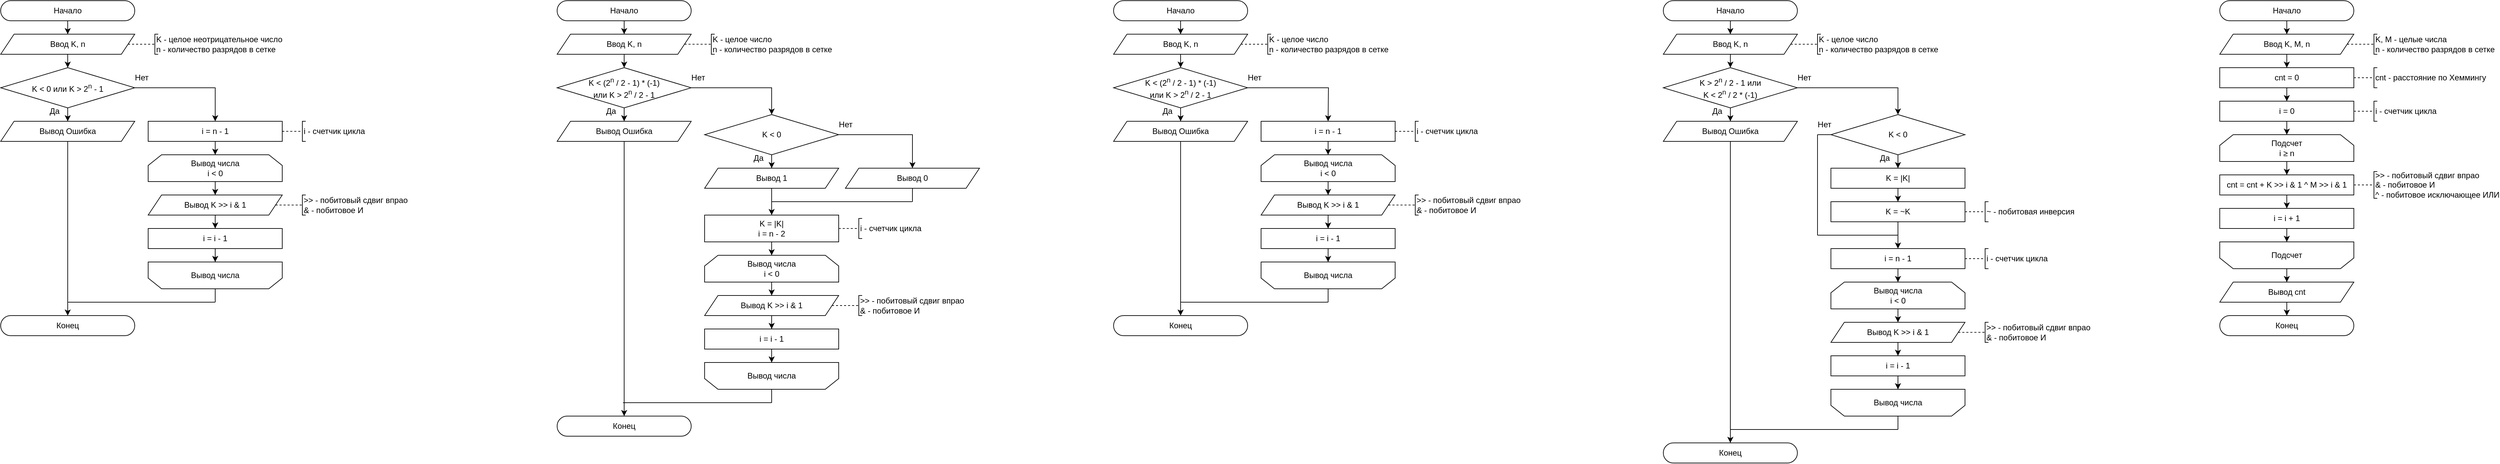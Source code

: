<mxfile version="24.7.17">
  <diagram name="Страница — 1" id="TeFSuYQb5iQYpSTH99KI">
    <mxGraphModel dx="989" dy="610" grid="1" gridSize="10" guides="1" tooltips="1" connect="1" arrows="1" fold="1" page="1" pageScale="1" pageWidth="827" pageHeight="1169" math="0" shadow="0">
      <root>
        <mxCell id="0" />
        <mxCell id="1" parent="0" />
        <mxCell id="N5lUJ23Q9woXGS2FYpmw-3" style="edgeStyle=orthogonalEdgeStyle;rounded=0;orthogonalLoop=1;jettySize=auto;html=1;" parent="1" source="N5lUJ23Q9woXGS2FYpmw-1" target="N5lUJ23Q9woXGS2FYpmw-2" edge="1">
          <mxGeometry relative="1" as="geometry" />
        </mxCell>
        <mxCell id="N5lUJ23Q9woXGS2FYpmw-1" value="Начало" style="rounded=1;whiteSpace=wrap;html=1;arcSize=50;" parent="1" vertex="1">
          <mxGeometry x="10" y="10" width="200" height="30" as="geometry" />
        </mxCell>
        <mxCell id="N5lUJ23Q9woXGS2FYpmw-5" style="edgeStyle=orthogonalEdgeStyle;rounded=0;orthogonalLoop=1;jettySize=auto;html=1;" parent="1" source="N5lUJ23Q9woXGS2FYpmw-2" target="N5lUJ23Q9woXGS2FYpmw-4" edge="1">
          <mxGeometry relative="1" as="geometry" />
        </mxCell>
        <mxCell id="N5lUJ23Q9woXGS2FYpmw-2" value="Ввод K, n" style="shape=parallelogram;perimeter=parallelogramPerimeter;whiteSpace=wrap;html=1;fixedSize=1;" parent="1" vertex="1">
          <mxGeometry x="10" y="60" width="200" height="30" as="geometry" />
        </mxCell>
        <mxCell id="N5lUJ23Q9woXGS2FYpmw-9" style="edgeStyle=orthogonalEdgeStyle;rounded=0;orthogonalLoop=1;jettySize=auto;html=1;" parent="1" source="N5lUJ23Q9woXGS2FYpmw-4" target="N5lUJ23Q9woXGS2FYpmw-8" edge="1">
          <mxGeometry relative="1" as="geometry" />
        </mxCell>
        <mxCell id="N5lUJ23Q9woXGS2FYpmw-13" style="edgeStyle=orthogonalEdgeStyle;rounded=0;orthogonalLoop=1;jettySize=auto;html=1;" parent="1" source="N5lUJ23Q9woXGS2FYpmw-4" target="N5lUJ23Q9woXGS2FYpmw-12" edge="1">
          <mxGeometry relative="1" as="geometry" />
        </mxCell>
        <mxCell id="N5lUJ23Q9woXGS2FYpmw-4" value="K &amp;lt; 0 или K &amp;gt; 2&lt;sup&gt;n&lt;/sup&gt;&amp;nbsp;- 1" style="rhombus;whiteSpace=wrap;html=1;" parent="1" vertex="1">
          <mxGeometry x="10" y="110" width="200" height="60" as="geometry" />
        </mxCell>
        <mxCell id="N5lUJ23Q9woXGS2FYpmw-6" value="K - целое неотрицательное число&lt;div&gt;n - количество разрядов в сетке&lt;/div&gt;" style="strokeWidth=1;html=1;shape=mxgraph.flowchart.annotation_1;align=left;pointerEvents=1;" parent="1" vertex="1">
          <mxGeometry x="240" y="60" width="5" height="30" as="geometry" />
        </mxCell>
        <mxCell id="N5lUJ23Q9woXGS2FYpmw-7" value="" style="endArrow=none;html=1;rounded=0;entryX=0;entryY=0.5;entryDx=0;entryDy=0;entryPerimeter=0;exitX=1;exitY=0.5;exitDx=0;exitDy=0;dashed=1;" parent="1" source="N5lUJ23Q9woXGS2FYpmw-2" target="N5lUJ23Q9woXGS2FYpmw-6" edge="1">
          <mxGeometry width="50" height="50" relative="1" as="geometry">
            <mxPoint x="210" y="75" as="sourcePoint" />
            <mxPoint x="290" y="65" as="targetPoint" />
          </mxGeometry>
        </mxCell>
        <mxCell id="N5lUJ23Q9woXGS2FYpmw-28" style="edgeStyle=orthogonalEdgeStyle;rounded=0;orthogonalLoop=1;jettySize=auto;html=1;" parent="1" source="N5lUJ23Q9woXGS2FYpmw-8" target="N5lUJ23Q9woXGS2FYpmw-27" edge="1">
          <mxGeometry relative="1" as="geometry" />
        </mxCell>
        <mxCell id="N5lUJ23Q9woXGS2FYpmw-8" value="Вывод Ошибка" style="shape=parallelogram;perimeter=parallelogramPerimeter;whiteSpace=wrap;html=1;fixedSize=1;" parent="1" vertex="1">
          <mxGeometry x="10" y="190" width="200" height="30" as="geometry" />
        </mxCell>
        <mxCell id="N5lUJ23Q9woXGS2FYpmw-10" value="Да" style="text;html=1;align=center;verticalAlign=middle;resizable=0;points=[];autosize=1;strokeColor=none;fillColor=none;" parent="1" vertex="1">
          <mxGeometry x="70" y="160" width="40" height="30" as="geometry" />
        </mxCell>
        <mxCell id="N5lUJ23Q9woXGS2FYpmw-15" style="edgeStyle=orthogonalEdgeStyle;rounded=0;orthogonalLoop=1;jettySize=auto;html=1;" parent="1" source="N5lUJ23Q9woXGS2FYpmw-12" target="N5lUJ23Q9woXGS2FYpmw-14" edge="1">
          <mxGeometry relative="1" as="geometry" />
        </mxCell>
        <mxCell id="N5lUJ23Q9woXGS2FYpmw-12" value="i = n - 1" style="rounded=0;whiteSpace=wrap;html=1;" parent="1" vertex="1">
          <mxGeometry x="230" y="190" width="200" height="30" as="geometry" />
        </mxCell>
        <mxCell id="N5lUJ23Q9woXGS2FYpmw-17" style="edgeStyle=orthogonalEdgeStyle;rounded=0;orthogonalLoop=1;jettySize=auto;html=1;" parent="1" source="N5lUJ23Q9woXGS2FYpmw-14" target="N5lUJ23Q9woXGS2FYpmw-16" edge="1">
          <mxGeometry relative="1" as="geometry" />
        </mxCell>
        <mxCell id="N5lUJ23Q9woXGS2FYpmw-14" value="Вывод числа&lt;div&gt;i &amp;lt; 0&lt;/div&gt;" style="shape=loopLimit;whiteSpace=wrap;html=1;" parent="1" vertex="1">
          <mxGeometry x="230" y="240" width="200" height="40" as="geometry" />
        </mxCell>
        <mxCell id="N5lUJ23Q9woXGS2FYpmw-19" style="edgeStyle=orthogonalEdgeStyle;rounded=0;orthogonalLoop=1;jettySize=auto;html=1;" parent="1" source="N5lUJ23Q9woXGS2FYpmw-16" target="N5lUJ23Q9woXGS2FYpmw-18" edge="1">
          <mxGeometry relative="1" as="geometry" />
        </mxCell>
        <mxCell id="N5lUJ23Q9woXGS2FYpmw-16" value="Вывод K &amp;gt;&amp;gt; i &amp;amp; 1" style="shape=parallelogram;perimeter=parallelogramPerimeter;whiteSpace=wrap;html=1;fixedSize=1;" parent="1" vertex="1">
          <mxGeometry x="230" y="300" width="200" height="30" as="geometry" />
        </mxCell>
        <mxCell id="N5lUJ23Q9woXGS2FYpmw-21" style="edgeStyle=orthogonalEdgeStyle;rounded=0;orthogonalLoop=1;jettySize=auto;html=1;" parent="1" source="N5lUJ23Q9woXGS2FYpmw-18" target="N5lUJ23Q9woXGS2FYpmw-20" edge="1">
          <mxGeometry relative="1" as="geometry" />
        </mxCell>
        <mxCell id="N5lUJ23Q9woXGS2FYpmw-18" value="i = i - 1" style="rounded=0;whiteSpace=wrap;html=1;" parent="1" vertex="1">
          <mxGeometry x="230" y="350" width="200" height="30" as="geometry" />
        </mxCell>
        <mxCell id="N5lUJ23Q9woXGS2FYpmw-20" value="Вывод числа" style="shape=loopLimit;whiteSpace=wrap;html=1;direction=west;" parent="1" vertex="1">
          <mxGeometry x="230" y="400" width="200" height="40" as="geometry" />
        </mxCell>
        <mxCell id="N5lUJ23Q9woXGS2FYpmw-22" value="Нет" style="text;html=1;align=center;verticalAlign=middle;resizable=0;points=[];autosize=1;strokeColor=none;fillColor=none;" parent="1" vertex="1">
          <mxGeometry x="200" y="110" width="40" height="30" as="geometry" />
        </mxCell>
        <mxCell id="N5lUJ23Q9woXGS2FYpmw-23" value="&amp;gt;&amp;gt; - побитовый сдвиг впрао&lt;div&gt;&amp;amp; - побитовое И&lt;/div&gt;" style="strokeWidth=1;html=1;shape=mxgraph.flowchart.annotation_1;align=left;pointerEvents=1;" parent="1" vertex="1">
          <mxGeometry x="460" y="300" width="5" height="30" as="geometry" />
        </mxCell>
        <mxCell id="N5lUJ23Q9woXGS2FYpmw-24" value="" style="endArrow=none;html=1;rounded=0;entryX=0;entryY=0.5;entryDx=0;entryDy=0;entryPerimeter=0;exitX=1;exitY=0.5;exitDx=0;exitDy=0;dashed=1;" parent="1" source="N5lUJ23Q9woXGS2FYpmw-16" target="N5lUJ23Q9woXGS2FYpmw-23" edge="1">
          <mxGeometry width="50" height="50" relative="1" as="geometry">
            <mxPoint x="430" y="315" as="sourcePoint" />
            <mxPoint x="510" y="305" as="targetPoint" />
          </mxGeometry>
        </mxCell>
        <mxCell id="N5lUJ23Q9woXGS2FYpmw-25" value="i - счетчик цикла" style="strokeWidth=1;html=1;shape=mxgraph.flowchart.annotation_1;align=left;pointerEvents=1;" parent="1" vertex="1">
          <mxGeometry x="460" y="190" width="5" height="30" as="geometry" />
        </mxCell>
        <mxCell id="N5lUJ23Q9woXGS2FYpmw-26" value="" style="endArrow=none;html=1;rounded=0;entryX=0;entryY=0.5;entryDx=0;entryDy=0;entryPerimeter=0;exitX=1;exitY=0.5;exitDx=0;exitDy=0;dashed=1;" parent="1" target="N5lUJ23Q9woXGS2FYpmw-25" edge="1">
          <mxGeometry width="50" height="50" relative="1" as="geometry">
            <mxPoint x="430" y="205" as="sourcePoint" />
            <mxPoint x="510" y="195" as="targetPoint" />
          </mxGeometry>
        </mxCell>
        <mxCell id="N5lUJ23Q9woXGS2FYpmw-27" value="Конец" style="rounded=1;whiteSpace=wrap;html=1;arcSize=50;" parent="1" vertex="1">
          <mxGeometry x="10" y="480" width="200" height="30" as="geometry" />
        </mxCell>
        <mxCell id="N5lUJ23Q9woXGS2FYpmw-29" value="" style="endArrow=none;html=1;rounded=0;entryX=0.5;entryY=0;entryDx=0;entryDy=0;" parent="1" target="N5lUJ23Q9woXGS2FYpmw-20" edge="1">
          <mxGeometry width="50" height="50" relative="1" as="geometry">
            <mxPoint x="330" y="460" as="sourcePoint" />
            <mxPoint x="250" y="450" as="targetPoint" />
          </mxGeometry>
        </mxCell>
        <mxCell id="N5lUJ23Q9woXGS2FYpmw-30" value="" style="endArrow=none;html=1;rounded=0;" parent="1" edge="1">
          <mxGeometry width="50" height="50" relative="1" as="geometry">
            <mxPoint x="110" y="460" as="sourcePoint" />
            <mxPoint x="330" y="460" as="targetPoint" />
          </mxGeometry>
        </mxCell>
        <mxCell id="N5lUJ23Q9woXGS2FYpmw-34" style="edgeStyle=orthogonalEdgeStyle;rounded=0;orthogonalLoop=1;jettySize=auto;html=1;" parent="1" source="N5lUJ23Q9woXGS2FYpmw-32" target="N5lUJ23Q9woXGS2FYpmw-33" edge="1">
          <mxGeometry relative="1" as="geometry" />
        </mxCell>
        <mxCell id="N5lUJ23Q9woXGS2FYpmw-32" value="Начало" style="rounded=1;whiteSpace=wrap;html=1;arcSize=50;" parent="1" vertex="1">
          <mxGeometry x="840" y="10" width="200" height="30" as="geometry" />
        </mxCell>
        <mxCell id="N5lUJ23Q9woXGS2FYpmw-38" style="edgeStyle=orthogonalEdgeStyle;rounded=0;orthogonalLoop=1;jettySize=auto;html=1;" parent="1" source="N5lUJ23Q9woXGS2FYpmw-33" target="N5lUJ23Q9woXGS2FYpmw-37" edge="1">
          <mxGeometry relative="1" as="geometry" />
        </mxCell>
        <mxCell id="N5lUJ23Q9woXGS2FYpmw-33" value="Ввод K, n" style="shape=parallelogram;perimeter=parallelogramPerimeter;whiteSpace=wrap;html=1;fixedSize=1;" parent="1" vertex="1">
          <mxGeometry x="840" y="60" width="200" height="30" as="geometry" />
        </mxCell>
        <mxCell id="N5lUJ23Q9woXGS2FYpmw-35" value="K - целое число&lt;div&gt;n - количество разрядов в сетке&lt;br&gt;&lt;/div&gt;" style="strokeWidth=1;html=1;shape=mxgraph.flowchart.annotation_1;align=left;pointerEvents=1;" parent="1" vertex="1">
          <mxGeometry x="1070" y="60" width="5" height="30" as="geometry" />
        </mxCell>
        <mxCell id="N5lUJ23Q9woXGS2FYpmw-36" value="" style="endArrow=none;html=1;rounded=0;entryX=0;entryY=0.5;entryDx=0;entryDy=0;entryPerimeter=0;dashed=1;" parent="1" source="N5lUJ23Q9woXGS2FYpmw-33" target="N5lUJ23Q9woXGS2FYpmw-35" edge="1">
          <mxGeometry width="50" height="50" relative="1" as="geometry">
            <mxPoint x="1040" y="75" as="sourcePoint" />
            <mxPoint x="1120" y="65" as="targetPoint" />
          </mxGeometry>
        </mxCell>
        <mxCell id="N5lUJ23Q9woXGS2FYpmw-40" style="edgeStyle=orthogonalEdgeStyle;rounded=0;orthogonalLoop=1;jettySize=auto;html=1;" parent="1" source="N5lUJ23Q9woXGS2FYpmw-37" target="N5lUJ23Q9woXGS2FYpmw-39" edge="1">
          <mxGeometry relative="1" as="geometry" />
        </mxCell>
        <mxCell id="N5lUJ23Q9woXGS2FYpmw-45" style="edgeStyle=orthogonalEdgeStyle;rounded=0;orthogonalLoop=1;jettySize=auto;html=1;" parent="1" source="N5lUJ23Q9woXGS2FYpmw-37" target="N5lUJ23Q9woXGS2FYpmw-42" edge="1">
          <mxGeometry relative="1" as="geometry" />
        </mxCell>
        <mxCell id="N5lUJ23Q9woXGS2FYpmw-37" value="&lt;div&gt;K &amp;lt; (&lt;span style=&quot;background-color: initial;&quot;&gt;2&lt;/span&gt;&lt;sup style=&quot;background-color: initial;&quot;&gt;n&lt;/sup&gt;&lt;span style=&quot;background-color: initial;&quot;&gt;&amp;nbsp;/ 2 - 1&lt;/span&gt;&lt;span style=&quot;background-color: initial;&quot;&gt;) * (-1)&lt;/span&gt;&lt;br&gt;&lt;/div&gt;или K &amp;gt; 2&lt;sup&gt;n&lt;/sup&gt;&amp;nbsp;/ 2 - 1" style="rhombus;whiteSpace=wrap;html=1;" parent="1" vertex="1">
          <mxGeometry x="840" y="110" width="200" height="60" as="geometry" />
        </mxCell>
        <mxCell id="N5lUJ23Q9woXGS2FYpmw-76" style="edgeStyle=orthogonalEdgeStyle;rounded=0;orthogonalLoop=1;jettySize=auto;html=1;" parent="1" source="N5lUJ23Q9woXGS2FYpmw-39" target="N5lUJ23Q9woXGS2FYpmw-75" edge="1">
          <mxGeometry relative="1" as="geometry" />
        </mxCell>
        <mxCell id="N5lUJ23Q9woXGS2FYpmw-39" value="Вывод Ошибка" style="shape=parallelogram;perimeter=parallelogramPerimeter;whiteSpace=wrap;html=1;fixedSize=1;" parent="1" vertex="1">
          <mxGeometry x="840" y="190" width="200" height="30" as="geometry" />
        </mxCell>
        <mxCell id="N5lUJ23Q9woXGS2FYpmw-41" value="Да" style="text;html=1;align=center;verticalAlign=middle;resizable=0;points=[];autosize=1;strokeColor=none;fillColor=none;" parent="1" vertex="1">
          <mxGeometry x="900" y="160" width="40" height="30" as="geometry" />
        </mxCell>
        <mxCell id="N5lUJ23Q9woXGS2FYpmw-48" style="edgeStyle=orthogonalEdgeStyle;rounded=0;orthogonalLoop=1;jettySize=auto;html=1;" parent="1" source="N5lUJ23Q9woXGS2FYpmw-42" target="N5lUJ23Q9woXGS2FYpmw-47" edge="1">
          <mxGeometry relative="1" as="geometry" />
        </mxCell>
        <mxCell id="N5lUJ23Q9woXGS2FYpmw-50" style="edgeStyle=orthogonalEdgeStyle;rounded=0;orthogonalLoop=1;jettySize=auto;html=1;" parent="1" source="N5lUJ23Q9woXGS2FYpmw-42" target="N5lUJ23Q9woXGS2FYpmw-49" edge="1">
          <mxGeometry relative="1" as="geometry" />
        </mxCell>
        <mxCell id="N5lUJ23Q9woXGS2FYpmw-42" value="K &amp;lt; 0" style="rhombus;whiteSpace=wrap;html=1;" parent="1" vertex="1">
          <mxGeometry x="1060" y="180" width="200" height="60" as="geometry" />
        </mxCell>
        <mxCell id="N5lUJ23Q9woXGS2FYpmw-46" value="Нет" style="text;html=1;align=center;verticalAlign=middle;resizable=0;points=[];autosize=1;strokeColor=none;fillColor=none;" parent="1" vertex="1">
          <mxGeometry x="1030" y="110" width="40" height="30" as="geometry" />
        </mxCell>
        <mxCell id="N5lUJ23Q9woXGS2FYpmw-54" style="edgeStyle=orthogonalEdgeStyle;rounded=0;orthogonalLoop=1;jettySize=auto;html=1;" parent="1" source="N5lUJ23Q9woXGS2FYpmw-47" target="N5lUJ23Q9woXGS2FYpmw-53" edge="1">
          <mxGeometry relative="1" as="geometry" />
        </mxCell>
        <mxCell id="N5lUJ23Q9woXGS2FYpmw-47" value="Вывод 1" style="shape=parallelogram;perimeter=parallelogramPerimeter;whiteSpace=wrap;html=1;fixedSize=1;" parent="1" vertex="1">
          <mxGeometry x="1060" y="260" width="200" height="30" as="geometry" />
        </mxCell>
        <mxCell id="N5lUJ23Q9woXGS2FYpmw-49" value="Вывод 0" style="shape=parallelogram;perimeter=parallelogramPerimeter;whiteSpace=wrap;html=1;fixedSize=1;" parent="1" vertex="1">
          <mxGeometry x="1270" y="260" width="200" height="30" as="geometry" />
        </mxCell>
        <mxCell id="N5lUJ23Q9woXGS2FYpmw-51" value="Да" style="text;html=1;align=center;verticalAlign=middle;resizable=0;points=[];autosize=1;strokeColor=none;fillColor=none;" parent="1" vertex="1">
          <mxGeometry x="1120" y="230" width="40" height="30" as="geometry" />
        </mxCell>
        <mxCell id="N5lUJ23Q9woXGS2FYpmw-52" value="Нет" style="text;html=1;align=center;verticalAlign=middle;resizable=0;points=[];autosize=1;strokeColor=none;fillColor=none;" parent="1" vertex="1">
          <mxGeometry x="1250" y="180" width="40" height="30" as="geometry" />
        </mxCell>
        <mxCell id="N5lUJ23Q9woXGS2FYpmw-64" style="edgeStyle=orthogonalEdgeStyle;rounded=0;orthogonalLoop=1;jettySize=auto;html=1;" parent="1" source="N5lUJ23Q9woXGS2FYpmw-53" target="N5lUJ23Q9woXGS2FYpmw-57" edge="1">
          <mxGeometry relative="1" as="geometry" />
        </mxCell>
        <mxCell id="N5lUJ23Q9woXGS2FYpmw-53" value="K = |K|&lt;div&gt;i = n - 2&lt;br&gt;&lt;/div&gt;" style="rounded=0;whiteSpace=wrap;html=1;" parent="1" vertex="1">
          <mxGeometry x="1060" y="330" width="200" height="40" as="geometry" />
        </mxCell>
        <mxCell id="N5lUJ23Q9woXGS2FYpmw-55" value="" style="endArrow=none;html=1;rounded=0;entryX=0.5;entryY=1;entryDx=0;entryDy=0;" parent="1" target="N5lUJ23Q9woXGS2FYpmw-49" edge="1">
          <mxGeometry width="50" height="50" relative="1" as="geometry">
            <mxPoint x="1370" y="310" as="sourcePoint" />
            <mxPoint x="1230" y="310" as="targetPoint" />
          </mxGeometry>
        </mxCell>
        <mxCell id="N5lUJ23Q9woXGS2FYpmw-56" value="" style="endArrow=none;html=1;rounded=0;" parent="1" edge="1">
          <mxGeometry width="50" height="50" relative="1" as="geometry">
            <mxPoint x="1160" y="310" as="sourcePoint" />
            <mxPoint x="1370" y="310" as="targetPoint" />
          </mxGeometry>
        </mxCell>
        <mxCell id="N5lUJ23Q9woXGS2FYpmw-60" style="edgeStyle=orthogonalEdgeStyle;rounded=0;orthogonalLoop=1;jettySize=auto;html=1;" parent="1" source="N5lUJ23Q9woXGS2FYpmw-57" target="N5lUJ23Q9woXGS2FYpmw-59" edge="1">
          <mxGeometry relative="1" as="geometry" />
        </mxCell>
        <mxCell id="N5lUJ23Q9woXGS2FYpmw-57" value="Вывод числа&lt;div&gt;i &amp;lt; 0&lt;/div&gt;" style="shape=loopLimit;whiteSpace=wrap;html=1;" parent="1" vertex="1">
          <mxGeometry x="1060" y="390" width="200" height="40" as="geometry" />
        </mxCell>
        <mxCell id="N5lUJ23Q9woXGS2FYpmw-70" style="edgeStyle=orthogonalEdgeStyle;rounded=0;orthogonalLoop=1;jettySize=auto;html=1;" parent="1" source="N5lUJ23Q9woXGS2FYpmw-59" target="N5lUJ23Q9woXGS2FYpmw-69" edge="1">
          <mxGeometry relative="1" as="geometry" />
        </mxCell>
        <mxCell id="N5lUJ23Q9woXGS2FYpmw-59" value="Вывод K &amp;gt;&amp;gt; i &amp;amp; 1" style="shape=parallelogram;perimeter=parallelogramPerimeter;whiteSpace=wrap;html=1;fixedSize=1;" parent="1" vertex="1">
          <mxGeometry x="1060" y="450" width="200" height="30" as="geometry" />
        </mxCell>
        <mxCell id="N5lUJ23Q9woXGS2FYpmw-65" value="i - счетчик цикла" style="strokeWidth=1;html=1;shape=mxgraph.flowchart.annotation_1;align=left;pointerEvents=1;" parent="1" vertex="1">
          <mxGeometry x="1290" y="335" width="5" height="30" as="geometry" />
        </mxCell>
        <mxCell id="N5lUJ23Q9woXGS2FYpmw-66" value="" style="endArrow=none;html=1;rounded=0;entryX=0;entryY=0.5;entryDx=0;entryDy=0;entryPerimeter=0;exitX=1;exitY=0.5;exitDx=0;exitDy=0;dashed=1;" parent="1" target="N5lUJ23Q9woXGS2FYpmw-65" edge="1">
          <mxGeometry width="50" height="50" relative="1" as="geometry">
            <mxPoint x="1260" y="350" as="sourcePoint" />
            <mxPoint x="1340" y="340" as="targetPoint" />
          </mxGeometry>
        </mxCell>
        <mxCell id="N5lUJ23Q9woXGS2FYpmw-74" style="edgeStyle=orthogonalEdgeStyle;rounded=0;orthogonalLoop=1;jettySize=auto;html=1;" parent="1" source="N5lUJ23Q9woXGS2FYpmw-69" target="N5lUJ23Q9woXGS2FYpmw-73" edge="1">
          <mxGeometry relative="1" as="geometry" />
        </mxCell>
        <mxCell id="N5lUJ23Q9woXGS2FYpmw-69" value="i = i - 1" style="rounded=0;whiteSpace=wrap;html=1;" parent="1" vertex="1">
          <mxGeometry x="1060" y="500" width="200" height="30" as="geometry" />
        </mxCell>
        <mxCell id="N5lUJ23Q9woXGS2FYpmw-71" value="&amp;gt;&amp;gt; - побитовый сдвиг впрао&lt;div&gt;&amp;amp; - побитовое И&lt;/div&gt;" style="strokeWidth=1;html=1;shape=mxgraph.flowchart.annotation_1;align=left;pointerEvents=1;" parent="1" vertex="1">
          <mxGeometry x="1290" y="450" width="5" height="30" as="geometry" />
        </mxCell>
        <mxCell id="N5lUJ23Q9woXGS2FYpmw-72" value="" style="endArrow=none;html=1;rounded=0;entryX=0;entryY=0.5;entryDx=0;entryDy=0;entryPerimeter=0;exitX=1;exitY=0.5;exitDx=0;exitDy=0;dashed=1;" parent="1" target="N5lUJ23Q9woXGS2FYpmw-71" edge="1">
          <mxGeometry width="50" height="50" relative="1" as="geometry">
            <mxPoint x="1250" y="465" as="sourcePoint" />
            <mxPoint x="1340" y="455" as="targetPoint" />
          </mxGeometry>
        </mxCell>
        <mxCell id="N5lUJ23Q9woXGS2FYpmw-73" value="Вывод числа" style="shape=loopLimit;whiteSpace=wrap;html=1;direction=west;" parent="1" vertex="1">
          <mxGeometry x="1060" y="550" width="200" height="40" as="geometry" />
        </mxCell>
        <mxCell id="N5lUJ23Q9woXGS2FYpmw-75" value="Конец" style="rounded=1;whiteSpace=wrap;html=1;arcSize=50;" parent="1" vertex="1">
          <mxGeometry x="840" y="630" width="200" height="30" as="geometry" />
        </mxCell>
        <mxCell id="N5lUJ23Q9woXGS2FYpmw-77" value="" style="endArrow=none;html=1;rounded=0;entryX=0.5;entryY=0;entryDx=0;entryDy=0;" parent="1" target="N5lUJ23Q9woXGS2FYpmw-73" edge="1">
          <mxGeometry width="50" height="50" relative="1" as="geometry">
            <mxPoint x="1160" y="610" as="sourcePoint" />
            <mxPoint x="1150" y="570" as="targetPoint" />
          </mxGeometry>
        </mxCell>
        <mxCell id="N5lUJ23Q9woXGS2FYpmw-78" value="" style="endArrow=none;html=1;rounded=0;" parent="1" edge="1">
          <mxGeometry width="50" height="50" relative="1" as="geometry">
            <mxPoint x="938.316" y="610" as="sourcePoint" />
            <mxPoint x="1160" y="610" as="targetPoint" />
          </mxGeometry>
        </mxCell>
        <mxCell id="N5lUJ23Q9woXGS2FYpmw-84" style="edgeStyle=orthogonalEdgeStyle;rounded=0;orthogonalLoop=1;jettySize=auto;html=1;" parent="1" source="N5lUJ23Q9woXGS2FYpmw-79" target="N5lUJ23Q9woXGS2FYpmw-81" edge="1">
          <mxGeometry relative="1" as="geometry" />
        </mxCell>
        <mxCell id="N5lUJ23Q9woXGS2FYpmw-79" value="Начало" style="rounded=1;whiteSpace=wrap;html=1;arcSize=50;" parent="1" vertex="1">
          <mxGeometry x="1670" y="10" width="200" height="30" as="geometry" />
        </mxCell>
        <mxCell id="N5lUJ23Q9woXGS2FYpmw-80" style="edgeStyle=orthogonalEdgeStyle;rounded=0;orthogonalLoop=1;jettySize=auto;html=1;" parent="1" source="N5lUJ23Q9woXGS2FYpmw-81" edge="1">
          <mxGeometry relative="1" as="geometry">
            <mxPoint x="1770" y="110" as="targetPoint" />
          </mxGeometry>
        </mxCell>
        <mxCell id="N5lUJ23Q9woXGS2FYpmw-81" value="Ввод K, n" style="shape=parallelogram;perimeter=parallelogramPerimeter;whiteSpace=wrap;html=1;fixedSize=1;" parent="1" vertex="1">
          <mxGeometry x="1670" y="60" width="200" height="30" as="geometry" />
        </mxCell>
        <mxCell id="N5lUJ23Q9woXGS2FYpmw-82" value="K - целое число&lt;div&gt;n - количество разрядов в сетке&lt;br&gt;&lt;/div&gt;" style="strokeWidth=1;html=1;shape=mxgraph.flowchart.annotation_1;align=left;pointerEvents=1;" parent="1" vertex="1">
          <mxGeometry x="1900" y="60" width="5" height="30" as="geometry" />
        </mxCell>
        <mxCell id="N5lUJ23Q9woXGS2FYpmw-83" value="" style="endArrow=none;html=1;rounded=0;entryX=0;entryY=0.5;entryDx=0;entryDy=0;entryPerimeter=0;dashed=1;" parent="1" source="N5lUJ23Q9woXGS2FYpmw-81" target="N5lUJ23Q9woXGS2FYpmw-82" edge="1">
          <mxGeometry width="50" height="50" relative="1" as="geometry">
            <mxPoint x="1870" y="75" as="sourcePoint" />
            <mxPoint x="1950" y="65" as="targetPoint" />
          </mxGeometry>
        </mxCell>
        <mxCell id="N5lUJ23Q9woXGS2FYpmw-85" style="edgeStyle=orthogonalEdgeStyle;rounded=0;orthogonalLoop=1;jettySize=auto;html=1;" parent="1" source="N5lUJ23Q9woXGS2FYpmw-87" target="N5lUJ23Q9woXGS2FYpmw-89" edge="1">
          <mxGeometry relative="1" as="geometry" />
        </mxCell>
        <mxCell id="6hQhM3M47OtLm5kTyN5A-20" style="edgeStyle=orthogonalEdgeStyle;rounded=0;orthogonalLoop=1;jettySize=auto;html=1;" edge="1" parent="1" source="N5lUJ23Q9woXGS2FYpmw-87">
          <mxGeometry relative="1" as="geometry">
            <mxPoint x="1990" y="190" as="targetPoint" />
          </mxGeometry>
        </mxCell>
        <mxCell id="N5lUJ23Q9woXGS2FYpmw-87" value="&lt;div&gt;&lt;div&gt;K &amp;lt; (&lt;span style=&quot;background-color: initial;&quot;&gt;2&lt;/span&gt;&lt;sup style=&quot;background-color: initial;&quot;&gt;n&lt;/sup&gt;&lt;span style=&quot;background-color: initial;&quot;&gt;&amp;nbsp;/ 2 - 1&lt;/span&gt;&lt;span style=&quot;background-color: initial;&quot;&gt;) * (-1)&lt;/span&gt;&lt;br&gt;&lt;/div&gt;или K &amp;gt; 2&lt;sup&gt;n&lt;/sup&gt;&amp;nbsp;/ 2 - 1&lt;br&gt;&lt;/div&gt;" style="rhombus;whiteSpace=wrap;html=1;" parent="1" vertex="1">
          <mxGeometry x="1670" y="110" width="200" height="60" as="geometry" />
        </mxCell>
        <mxCell id="6hQhM3M47OtLm5kTyN5A-38" style="edgeStyle=orthogonalEdgeStyle;rounded=0;orthogonalLoop=1;jettySize=auto;html=1;" edge="1" parent="1" source="N5lUJ23Q9woXGS2FYpmw-89" target="6hQhM3M47OtLm5kTyN5A-36">
          <mxGeometry relative="1" as="geometry" />
        </mxCell>
        <mxCell id="N5lUJ23Q9woXGS2FYpmw-89" value="Вывод Ошибка" style="shape=parallelogram;perimeter=parallelogramPerimeter;whiteSpace=wrap;html=1;fixedSize=1;" parent="1" vertex="1">
          <mxGeometry x="1670" y="190" width="200" height="30" as="geometry" />
        </mxCell>
        <mxCell id="N5lUJ23Q9woXGS2FYpmw-90" value="Да" style="text;html=1;align=center;verticalAlign=middle;resizable=0;points=[];autosize=1;strokeColor=none;fillColor=none;" parent="1" vertex="1">
          <mxGeometry x="1730" y="160" width="40" height="30" as="geometry" />
        </mxCell>
        <mxCell id="N5lUJ23Q9woXGS2FYpmw-100" value="Нет" style="text;html=1;align=center;verticalAlign=middle;resizable=0;points=[];autosize=1;strokeColor=none;fillColor=none;" parent="1" vertex="1">
          <mxGeometry x="1860" y="110" width="40" height="30" as="geometry" />
        </mxCell>
        <mxCell id="N5lUJ23Q9woXGS2FYpmw-108" style="edgeStyle=orthogonalEdgeStyle;rounded=0;orthogonalLoop=1;jettySize=auto;html=1;" parent="1" source="N5lUJ23Q9woXGS2FYpmw-109" target="N5lUJ23Q9woXGS2FYpmw-111" edge="1">
          <mxGeometry relative="1" as="geometry" />
        </mxCell>
        <mxCell id="N5lUJ23Q9woXGS2FYpmw-109" value="Начало" style="rounded=1;whiteSpace=wrap;html=1;arcSize=50;" parent="1" vertex="1">
          <mxGeometry x="2490" y="10" width="200" height="30" as="geometry" />
        </mxCell>
        <mxCell id="N5lUJ23Q9woXGS2FYpmw-110" style="edgeStyle=orthogonalEdgeStyle;rounded=0;orthogonalLoop=1;jettySize=auto;html=1;" parent="1" source="N5lUJ23Q9woXGS2FYpmw-111" edge="1">
          <mxGeometry relative="1" as="geometry">
            <mxPoint x="2590" y="110" as="targetPoint" />
          </mxGeometry>
        </mxCell>
        <mxCell id="N5lUJ23Q9woXGS2FYpmw-111" value="Ввод K, n" style="shape=parallelogram;perimeter=parallelogramPerimeter;whiteSpace=wrap;html=1;fixedSize=1;" parent="1" vertex="1">
          <mxGeometry x="2490" y="60" width="200" height="30" as="geometry" />
        </mxCell>
        <mxCell id="N5lUJ23Q9woXGS2FYpmw-112" value="K - целое число&lt;div&gt;n - количество разрядов в сетке&lt;br&gt;&lt;/div&gt;" style="strokeWidth=1;html=1;shape=mxgraph.flowchart.annotation_1;align=left;pointerEvents=1;" parent="1" vertex="1">
          <mxGeometry x="2720" y="60" width="5" height="30" as="geometry" />
        </mxCell>
        <mxCell id="N5lUJ23Q9woXGS2FYpmw-113" value="" style="endArrow=none;html=1;rounded=0;entryX=0;entryY=0.5;entryDx=0;entryDy=0;entryPerimeter=0;dashed=1;" parent="1" source="N5lUJ23Q9woXGS2FYpmw-111" target="N5lUJ23Q9woXGS2FYpmw-112" edge="1">
          <mxGeometry width="50" height="50" relative="1" as="geometry">
            <mxPoint x="2690" y="75" as="sourcePoint" />
            <mxPoint x="2770" y="65" as="targetPoint" />
          </mxGeometry>
        </mxCell>
        <mxCell id="N5lUJ23Q9woXGS2FYpmw-114" style="edgeStyle=orthogonalEdgeStyle;rounded=0;orthogonalLoop=1;jettySize=auto;html=1;" parent="1" source="N5lUJ23Q9woXGS2FYpmw-116" target="N5lUJ23Q9woXGS2FYpmw-118" edge="1">
          <mxGeometry relative="1" as="geometry" />
        </mxCell>
        <mxCell id="N5lUJ23Q9woXGS2FYpmw-168" style="edgeStyle=orthogonalEdgeStyle;rounded=0;orthogonalLoop=1;jettySize=auto;html=1;" parent="1" source="N5lUJ23Q9woXGS2FYpmw-116" target="N5lUJ23Q9woXGS2FYpmw-137" edge="1">
          <mxGeometry relative="1" as="geometry" />
        </mxCell>
        <mxCell id="N5lUJ23Q9woXGS2FYpmw-116" value="K &amp;gt; 2&lt;sup&gt;n&lt;/sup&gt;&amp;nbsp;/ 2 - 1 или&lt;div&gt;K &amp;lt; 2&lt;sup&gt;n&lt;/sup&gt;&amp;nbsp;/ 2 * (-1)&lt;br&gt;&lt;/div&gt;" style="rhombus;whiteSpace=wrap;html=1;" parent="1" vertex="1">
          <mxGeometry x="2490" y="110" width="200" height="60" as="geometry" />
        </mxCell>
        <mxCell id="N5lUJ23Q9woXGS2FYpmw-163" style="edgeStyle=orthogonalEdgeStyle;rounded=0;orthogonalLoop=1;jettySize=auto;html=1;" parent="1" source="N5lUJ23Q9woXGS2FYpmw-118" target="N5lUJ23Q9woXGS2FYpmw-162" edge="1">
          <mxGeometry relative="1" as="geometry" />
        </mxCell>
        <mxCell id="N5lUJ23Q9woXGS2FYpmw-118" value="Вывод Ошибка" style="shape=parallelogram;perimeter=parallelogramPerimeter;whiteSpace=wrap;html=1;fixedSize=1;" parent="1" vertex="1">
          <mxGeometry x="2490" y="190" width="200" height="30" as="geometry" />
        </mxCell>
        <mxCell id="N5lUJ23Q9woXGS2FYpmw-119" value="Да" style="text;html=1;align=center;verticalAlign=middle;resizable=0;points=[];autosize=1;strokeColor=none;fillColor=none;" parent="1" vertex="1">
          <mxGeometry x="2550" y="160" width="40" height="30" as="geometry" />
        </mxCell>
        <mxCell id="N5lUJ23Q9woXGS2FYpmw-129" value="Нет" style="text;html=1;align=center;verticalAlign=middle;resizable=0;points=[];autosize=1;strokeColor=none;fillColor=none;" parent="1" vertex="1">
          <mxGeometry x="2680" y="110" width="40" height="30" as="geometry" />
        </mxCell>
        <mxCell id="N5lUJ23Q9woXGS2FYpmw-142" style="edgeStyle=orthogonalEdgeStyle;rounded=0;orthogonalLoop=1;jettySize=auto;html=1;" parent="1" source="N5lUJ23Q9woXGS2FYpmw-137" target="N5lUJ23Q9woXGS2FYpmw-139" edge="1">
          <mxGeometry relative="1" as="geometry" />
        </mxCell>
        <mxCell id="N5lUJ23Q9woXGS2FYpmw-137" value="K &amp;lt; 0" style="rhombus;whiteSpace=wrap;html=1;" parent="1" vertex="1">
          <mxGeometry x="2740" y="180" width="200" height="60" as="geometry" />
        </mxCell>
        <mxCell id="N5lUJ23Q9woXGS2FYpmw-141" style="edgeStyle=orthogonalEdgeStyle;rounded=0;orthogonalLoop=1;jettySize=auto;html=1;" parent="1" source="N5lUJ23Q9woXGS2FYpmw-139" target="N5lUJ23Q9woXGS2FYpmw-140" edge="1">
          <mxGeometry relative="1" as="geometry" />
        </mxCell>
        <mxCell id="N5lUJ23Q9woXGS2FYpmw-139" value="K = |K|" style="rounded=0;whiteSpace=wrap;html=1;" parent="1" vertex="1">
          <mxGeometry x="2740" y="260" width="200" height="30" as="geometry" />
        </mxCell>
        <mxCell id="N5lUJ23Q9woXGS2FYpmw-157" style="edgeStyle=orthogonalEdgeStyle;rounded=0;orthogonalLoop=1;jettySize=auto;html=1;" parent="1" source="N5lUJ23Q9woXGS2FYpmw-140" target="N5lUJ23Q9woXGS2FYpmw-145" edge="1">
          <mxGeometry relative="1" as="geometry" />
        </mxCell>
        <mxCell id="N5lUJ23Q9woXGS2FYpmw-140" value="K = ~K" style="rounded=0;whiteSpace=wrap;html=1;" parent="1" vertex="1">
          <mxGeometry x="2740" y="310" width="200" height="30" as="geometry" />
        </mxCell>
        <mxCell id="N5lUJ23Q9woXGS2FYpmw-143" value="Да" style="text;html=1;align=center;verticalAlign=middle;resizable=0;points=[];autosize=1;strokeColor=none;fillColor=none;" parent="1" vertex="1">
          <mxGeometry x="2800" y="230" width="40" height="30" as="geometry" />
        </mxCell>
        <mxCell id="N5lUJ23Q9woXGS2FYpmw-144" style="edgeStyle=orthogonalEdgeStyle;rounded=0;orthogonalLoop=1;jettySize=auto;html=1;" parent="1" source="N5lUJ23Q9woXGS2FYpmw-145" target="N5lUJ23Q9woXGS2FYpmw-147" edge="1">
          <mxGeometry relative="1" as="geometry" />
        </mxCell>
        <mxCell id="N5lUJ23Q9woXGS2FYpmw-145" value="i = n - 1" style="rounded=0;whiteSpace=wrap;html=1;" parent="1" vertex="1">
          <mxGeometry x="2740" y="380" width="200" height="30" as="geometry" />
        </mxCell>
        <mxCell id="N5lUJ23Q9woXGS2FYpmw-146" style="edgeStyle=orthogonalEdgeStyle;rounded=0;orthogonalLoop=1;jettySize=auto;html=1;" parent="1" source="N5lUJ23Q9woXGS2FYpmw-147" target="N5lUJ23Q9woXGS2FYpmw-149" edge="1">
          <mxGeometry relative="1" as="geometry" />
        </mxCell>
        <mxCell id="N5lUJ23Q9woXGS2FYpmw-147" value="Вывод числа&lt;div&gt;i &amp;lt; 0&lt;/div&gt;" style="shape=loopLimit;whiteSpace=wrap;html=1;" parent="1" vertex="1">
          <mxGeometry x="2740" y="430" width="200" height="40" as="geometry" />
        </mxCell>
        <mxCell id="N5lUJ23Q9woXGS2FYpmw-148" style="edgeStyle=orthogonalEdgeStyle;rounded=0;orthogonalLoop=1;jettySize=auto;html=1;" parent="1" source="N5lUJ23Q9woXGS2FYpmw-149" target="N5lUJ23Q9woXGS2FYpmw-151" edge="1">
          <mxGeometry relative="1" as="geometry" />
        </mxCell>
        <mxCell id="N5lUJ23Q9woXGS2FYpmw-149" value="Вывод K &amp;gt;&amp;gt; i &amp;amp; 1" style="shape=parallelogram;perimeter=parallelogramPerimeter;whiteSpace=wrap;html=1;fixedSize=1;" parent="1" vertex="1">
          <mxGeometry x="2740" y="490" width="200" height="30" as="geometry" />
        </mxCell>
        <mxCell id="N5lUJ23Q9woXGS2FYpmw-150" style="edgeStyle=orthogonalEdgeStyle;rounded=0;orthogonalLoop=1;jettySize=auto;html=1;" parent="1" source="N5lUJ23Q9woXGS2FYpmw-151" target="N5lUJ23Q9woXGS2FYpmw-152" edge="1">
          <mxGeometry relative="1" as="geometry" />
        </mxCell>
        <mxCell id="N5lUJ23Q9woXGS2FYpmw-151" value="i = i - 1" style="rounded=0;whiteSpace=wrap;html=1;" parent="1" vertex="1">
          <mxGeometry x="2740" y="540" width="200" height="30" as="geometry" />
        </mxCell>
        <mxCell id="N5lUJ23Q9woXGS2FYpmw-152" value="Вывод числа" style="shape=loopLimit;whiteSpace=wrap;html=1;direction=west;" parent="1" vertex="1">
          <mxGeometry x="2740" y="590" width="200" height="40" as="geometry" />
        </mxCell>
        <mxCell id="N5lUJ23Q9woXGS2FYpmw-153" value="&amp;gt;&amp;gt; - побитовый сдвиг впрао&lt;div&gt;&amp;amp; - побитовое И&lt;/div&gt;" style="strokeWidth=1;html=1;shape=mxgraph.flowchart.annotation_1;align=left;pointerEvents=1;" parent="1" vertex="1">
          <mxGeometry x="2970" y="490" width="5" height="30" as="geometry" />
        </mxCell>
        <mxCell id="N5lUJ23Q9woXGS2FYpmw-154" value="" style="endArrow=none;html=1;rounded=0;entryX=0;entryY=0.5;entryDx=0;entryDy=0;entryPerimeter=0;exitX=1;exitY=0.5;exitDx=0;exitDy=0;dashed=1;" parent="1" source="N5lUJ23Q9woXGS2FYpmw-149" target="N5lUJ23Q9woXGS2FYpmw-153" edge="1">
          <mxGeometry width="50" height="50" relative="1" as="geometry">
            <mxPoint x="2940" y="505" as="sourcePoint" />
            <mxPoint x="3020" y="495" as="targetPoint" />
          </mxGeometry>
        </mxCell>
        <mxCell id="N5lUJ23Q9woXGS2FYpmw-155" value="i - счетчик цикла" style="strokeWidth=1;html=1;shape=mxgraph.flowchart.annotation_1;align=left;pointerEvents=1;" parent="1" vertex="1">
          <mxGeometry x="2970" y="380" width="5" height="30" as="geometry" />
        </mxCell>
        <mxCell id="N5lUJ23Q9woXGS2FYpmw-156" value="" style="endArrow=none;html=1;rounded=0;entryX=0;entryY=0.5;entryDx=0;entryDy=0;entryPerimeter=0;exitX=1;exitY=0.5;exitDx=0;exitDy=0;dashed=1;" parent="1" target="N5lUJ23Q9woXGS2FYpmw-155" edge="1">
          <mxGeometry width="50" height="50" relative="1" as="geometry">
            <mxPoint x="2940" y="395" as="sourcePoint" />
            <mxPoint x="3020" y="385" as="targetPoint" />
          </mxGeometry>
        </mxCell>
        <mxCell id="N5lUJ23Q9woXGS2FYpmw-158" value="" style="endArrow=none;html=1;rounded=0;" parent="1" edge="1">
          <mxGeometry width="50" height="50" relative="1" as="geometry">
            <mxPoint x="2720" y="360" as="sourcePoint" />
            <mxPoint x="2840" y="360" as="targetPoint" />
          </mxGeometry>
        </mxCell>
        <mxCell id="N5lUJ23Q9woXGS2FYpmw-159" value="" style="endArrow=none;html=1;rounded=0;entryX=0;entryY=0.5;entryDx=0;entryDy=0;" parent="1" target="N5lUJ23Q9woXGS2FYpmw-137" edge="1">
          <mxGeometry width="50" height="50" relative="1" as="geometry">
            <mxPoint x="2720" y="210" as="sourcePoint" />
            <mxPoint x="2980" y="280" as="targetPoint" />
          </mxGeometry>
        </mxCell>
        <mxCell id="N5lUJ23Q9woXGS2FYpmw-160" value="" style="endArrow=none;html=1;rounded=0;" parent="1" edge="1">
          <mxGeometry width="50" height="50" relative="1" as="geometry">
            <mxPoint x="2720" y="360" as="sourcePoint" />
            <mxPoint x="2720" y="210" as="targetPoint" />
          </mxGeometry>
        </mxCell>
        <mxCell id="N5lUJ23Q9woXGS2FYpmw-161" value="Нет" style="text;html=1;align=center;verticalAlign=middle;resizable=0;points=[];autosize=1;strokeColor=none;fillColor=none;" parent="1" vertex="1">
          <mxGeometry x="2710" y="180" width="40" height="30" as="geometry" />
        </mxCell>
        <mxCell id="N5lUJ23Q9woXGS2FYpmw-162" value="Конец" style="rounded=1;whiteSpace=wrap;html=1;arcSize=50;" parent="1" vertex="1">
          <mxGeometry x="2490" y="670" width="200" height="30" as="geometry" />
        </mxCell>
        <mxCell id="N5lUJ23Q9woXGS2FYpmw-166" value="~ - побитовая инверсия" style="strokeWidth=1;html=1;shape=mxgraph.flowchart.annotation_1;align=left;pointerEvents=1;" parent="1" vertex="1">
          <mxGeometry x="2970" y="310" width="5" height="30" as="geometry" />
        </mxCell>
        <mxCell id="N5lUJ23Q9woXGS2FYpmw-167" value="" style="endArrow=none;html=1;rounded=0;entryX=0;entryY=0.5;entryDx=0;entryDy=0;entryPerimeter=0;exitX=1;exitY=0.5;exitDx=0;exitDy=0;dashed=1;" parent="1" target="N5lUJ23Q9woXGS2FYpmw-166" edge="1">
          <mxGeometry width="50" height="50" relative="1" as="geometry">
            <mxPoint x="2940" y="325" as="sourcePoint" />
            <mxPoint x="3020" y="315" as="targetPoint" />
          </mxGeometry>
        </mxCell>
        <mxCell id="N5lUJ23Q9woXGS2FYpmw-169" value="" style="endArrow=none;html=1;rounded=0;entryX=0.5;entryY=0;entryDx=0;entryDy=0;" parent="1" target="N5lUJ23Q9woXGS2FYpmw-152" edge="1">
          <mxGeometry width="50" height="50" relative="1" as="geometry">
            <mxPoint x="2840" y="650" as="sourcePoint" />
            <mxPoint x="2810" y="560" as="targetPoint" />
          </mxGeometry>
        </mxCell>
        <mxCell id="N5lUJ23Q9woXGS2FYpmw-170" value="" style="endArrow=none;html=1;rounded=0;" parent="1" edge="1">
          <mxGeometry width="50" height="50" relative="1" as="geometry">
            <mxPoint x="2590" y="650" as="sourcePoint" />
            <mxPoint x="2840" y="650" as="targetPoint" />
          </mxGeometry>
        </mxCell>
        <mxCell id="N5lUJ23Q9woXGS2FYpmw-176" style="edgeStyle=orthogonalEdgeStyle;rounded=0;orthogonalLoop=1;jettySize=auto;html=1;" parent="1" source="N5lUJ23Q9woXGS2FYpmw-171" target="N5lUJ23Q9woXGS2FYpmw-172" edge="1">
          <mxGeometry relative="1" as="geometry" />
        </mxCell>
        <mxCell id="N5lUJ23Q9woXGS2FYpmw-171" value="Начало" style="rounded=1;whiteSpace=wrap;html=1;arcSize=50;" parent="1" vertex="1">
          <mxGeometry x="3320" y="10" width="200" height="30" as="geometry" />
        </mxCell>
        <mxCell id="N5lUJ23Q9woXGS2FYpmw-178" style="edgeStyle=orthogonalEdgeStyle;rounded=0;orthogonalLoop=1;jettySize=auto;html=1;" parent="1" source="N5lUJ23Q9woXGS2FYpmw-172" target="N5lUJ23Q9woXGS2FYpmw-177" edge="1">
          <mxGeometry relative="1" as="geometry" />
        </mxCell>
        <mxCell id="N5lUJ23Q9woXGS2FYpmw-172" value="Ввод K, M, n" style="shape=parallelogram;perimeter=parallelogramPerimeter;whiteSpace=wrap;html=1;fixedSize=1;" parent="1" vertex="1">
          <mxGeometry x="3320" y="60" width="200" height="30" as="geometry" />
        </mxCell>
        <mxCell id="N5lUJ23Q9woXGS2FYpmw-173" value="K, M - целые числа&lt;div&gt;n - количество разрядов в сетке&lt;br&gt;&lt;/div&gt;" style="strokeWidth=1;html=1;shape=mxgraph.flowchart.annotation_1;align=left;pointerEvents=1;" parent="1" vertex="1">
          <mxGeometry x="3550" y="60" width="5" height="30" as="geometry" />
        </mxCell>
        <mxCell id="N5lUJ23Q9woXGS2FYpmw-174" value="" style="endArrow=none;html=1;rounded=0;entryX=0;entryY=0.5;entryDx=0;entryDy=0;entryPerimeter=0;dashed=1;" parent="1" source="N5lUJ23Q9woXGS2FYpmw-172" target="N5lUJ23Q9woXGS2FYpmw-173" edge="1">
          <mxGeometry width="50" height="50" relative="1" as="geometry">
            <mxPoint x="3520" y="75" as="sourcePoint" />
            <mxPoint x="3600" y="65" as="targetPoint" />
          </mxGeometry>
        </mxCell>
        <mxCell id="6hQhM3M47OtLm5kTyN5A-5" style="edgeStyle=orthogonalEdgeStyle;rounded=0;orthogonalLoop=1;jettySize=auto;html=1;" edge="1" parent="1" source="N5lUJ23Q9woXGS2FYpmw-177" target="6hQhM3M47OtLm5kTyN5A-1">
          <mxGeometry relative="1" as="geometry" />
        </mxCell>
        <mxCell id="N5lUJ23Q9woXGS2FYpmw-177" value="cnt = 0" style="rounded=0;whiteSpace=wrap;html=1;" parent="1" vertex="1">
          <mxGeometry x="3320" y="110" width="200" height="30" as="geometry" />
        </mxCell>
        <mxCell id="N5lUJ23Q9woXGS2FYpmw-179" value="cnt - расстояние по Хеммингу" style="strokeWidth=1;html=1;shape=mxgraph.flowchart.annotation_1;align=left;pointerEvents=1;" parent="1" vertex="1">
          <mxGeometry x="3550" y="110" width="5" height="30" as="geometry" />
        </mxCell>
        <mxCell id="N5lUJ23Q9woXGS2FYpmw-180" value="" style="endArrow=none;html=1;rounded=0;entryX=0;entryY=0.5;entryDx=0;entryDy=0;entryPerimeter=0;exitX=1;exitY=0.5;exitDx=0;exitDy=0;dashed=1;" parent="1" target="N5lUJ23Q9woXGS2FYpmw-179" edge="1">
          <mxGeometry width="50" height="50" relative="1" as="geometry">
            <mxPoint x="3520" y="125" as="sourcePoint" />
            <mxPoint x="3600" y="115" as="targetPoint" />
          </mxGeometry>
        </mxCell>
        <mxCell id="6hQhM3M47OtLm5kTyN5A-7" style="edgeStyle=orthogonalEdgeStyle;rounded=0;orthogonalLoop=1;jettySize=auto;html=1;" edge="1" parent="1" source="N5lUJ23Q9woXGS2FYpmw-181" target="6hQhM3M47OtLm5kTyN5A-6">
          <mxGeometry relative="1" as="geometry" />
        </mxCell>
        <mxCell id="N5lUJ23Q9woXGS2FYpmw-181" value="Подсчет&lt;div&gt;i&amp;nbsp;&lt;span style=&quot;text-align: left;&quot;&gt;≥&lt;/span&gt;&amp;nbsp;n&lt;/div&gt;" style="shape=loopLimit;whiteSpace=wrap;html=1;" parent="1" vertex="1">
          <mxGeometry x="3320" y="210" width="200" height="40" as="geometry" />
        </mxCell>
        <mxCell id="6hQhM3M47OtLm5kTyN5A-4" style="edgeStyle=orthogonalEdgeStyle;rounded=0;orthogonalLoop=1;jettySize=auto;html=1;" edge="1" parent="1" source="6hQhM3M47OtLm5kTyN5A-1" target="N5lUJ23Q9woXGS2FYpmw-181">
          <mxGeometry relative="1" as="geometry" />
        </mxCell>
        <mxCell id="6hQhM3M47OtLm5kTyN5A-1" value="i = 0" style="rounded=0;whiteSpace=wrap;html=1;" vertex="1" parent="1">
          <mxGeometry x="3320" y="160" width="200" height="30" as="geometry" />
        </mxCell>
        <mxCell id="6hQhM3M47OtLm5kTyN5A-2" value="i - счетчик цикла" style="strokeWidth=1;html=1;shape=mxgraph.flowchart.annotation_1;align=left;pointerEvents=1;" vertex="1" parent="1">
          <mxGeometry x="3550" y="160" width="5" height="30" as="geometry" />
        </mxCell>
        <mxCell id="6hQhM3M47OtLm5kTyN5A-3" value="" style="endArrow=none;html=1;rounded=0;entryX=0;entryY=0.5;entryDx=0;entryDy=0;entryPerimeter=0;exitX=1;exitY=0.5;exitDx=0;exitDy=0;dashed=1;" edge="1" parent="1" target="6hQhM3M47OtLm5kTyN5A-2">
          <mxGeometry width="50" height="50" relative="1" as="geometry">
            <mxPoint x="3520" y="175" as="sourcePoint" />
            <mxPoint x="3600" y="165" as="targetPoint" />
          </mxGeometry>
        </mxCell>
        <mxCell id="6hQhM3M47OtLm5kTyN5A-9" style="edgeStyle=orthogonalEdgeStyle;rounded=0;orthogonalLoop=1;jettySize=auto;html=1;" edge="1" parent="1" source="6hQhM3M47OtLm5kTyN5A-6" target="6hQhM3M47OtLm5kTyN5A-8">
          <mxGeometry relative="1" as="geometry" />
        </mxCell>
        <mxCell id="6hQhM3M47OtLm5kTyN5A-6" value="cnt = cnt + K &amp;gt;&amp;gt; i &amp;amp; 1 ^ M &amp;gt;&amp;gt; i &amp;amp; 1" style="rounded=0;whiteSpace=wrap;html=1;" vertex="1" parent="1">
          <mxGeometry x="3320" y="270" width="200" height="30" as="geometry" />
        </mxCell>
        <mxCell id="6hQhM3M47OtLm5kTyN5A-11" style="edgeStyle=orthogonalEdgeStyle;rounded=0;orthogonalLoop=1;jettySize=auto;html=1;" edge="1" parent="1" source="6hQhM3M47OtLm5kTyN5A-8" target="6hQhM3M47OtLm5kTyN5A-10">
          <mxGeometry relative="1" as="geometry" />
        </mxCell>
        <mxCell id="6hQhM3M47OtLm5kTyN5A-8" value="i = i + 1" style="rounded=0;whiteSpace=wrap;html=1;" vertex="1" parent="1">
          <mxGeometry x="3320" y="320" width="200" height="30" as="geometry" />
        </mxCell>
        <mxCell id="6hQhM3M47OtLm5kTyN5A-14" style="edgeStyle=orthogonalEdgeStyle;rounded=0;orthogonalLoop=1;jettySize=auto;html=1;" edge="1" parent="1" source="6hQhM3M47OtLm5kTyN5A-10" target="6hQhM3M47OtLm5kTyN5A-13">
          <mxGeometry relative="1" as="geometry" />
        </mxCell>
        <mxCell id="6hQhM3M47OtLm5kTyN5A-10" value="Подсчет" style="shape=loopLimit;whiteSpace=wrap;html=1;direction=west;" vertex="1" parent="1">
          <mxGeometry x="3320" y="370" width="200" height="40" as="geometry" />
        </mxCell>
        <mxCell id="6hQhM3M47OtLm5kTyN5A-16" style="edgeStyle=orthogonalEdgeStyle;rounded=0;orthogonalLoop=1;jettySize=auto;html=1;" edge="1" parent="1" source="6hQhM3M47OtLm5kTyN5A-13" target="6hQhM3M47OtLm5kTyN5A-15">
          <mxGeometry relative="1" as="geometry" />
        </mxCell>
        <mxCell id="6hQhM3M47OtLm5kTyN5A-13" value="Вывод cnt" style="shape=parallelogram;perimeter=parallelogramPerimeter;whiteSpace=wrap;html=1;fixedSize=1;" vertex="1" parent="1">
          <mxGeometry x="3320" y="430" width="200" height="30" as="geometry" />
        </mxCell>
        <mxCell id="6hQhM3M47OtLm5kTyN5A-15" value="Конец" style="rounded=1;whiteSpace=wrap;html=1;arcSize=50;" vertex="1" parent="1">
          <mxGeometry x="3320" y="480" width="200" height="30" as="geometry" />
        </mxCell>
        <mxCell id="6hQhM3M47OtLm5kTyN5A-17" value="&amp;gt;&amp;gt; - побитовый сдвиг впрао&lt;div&gt;&amp;amp; - побитовое И&lt;/div&gt;&lt;div&gt;^ - побитовое исключающее ИЛИ&lt;/div&gt;" style="strokeWidth=1;html=1;shape=mxgraph.flowchart.annotation_1;align=left;pointerEvents=1;" vertex="1" parent="1">
          <mxGeometry x="3550" y="265" width="5" height="40" as="geometry" />
        </mxCell>
        <mxCell id="6hQhM3M47OtLm5kTyN5A-18" value="" style="endArrow=none;html=1;rounded=0;entryX=0;entryY=0.5;entryDx=0;entryDy=0;entryPerimeter=0;dashed=1;" edge="1" parent="1" target="6hQhM3M47OtLm5kTyN5A-17" source="6hQhM3M47OtLm5kTyN5A-6">
          <mxGeometry width="50" height="50" relative="1" as="geometry">
            <mxPoint x="3520" y="310" as="sourcePoint" />
            <mxPoint x="3600" y="275" as="targetPoint" />
          </mxGeometry>
        </mxCell>
        <mxCell id="6hQhM3M47OtLm5kTyN5A-22" style="edgeStyle=orthogonalEdgeStyle;rounded=0;orthogonalLoop=1;jettySize=auto;html=1;" edge="1" parent="1" source="6hQhM3M47OtLm5kTyN5A-23" target="6hQhM3M47OtLm5kTyN5A-25">
          <mxGeometry relative="1" as="geometry" />
        </mxCell>
        <mxCell id="6hQhM3M47OtLm5kTyN5A-23" value="i = n - 1" style="rounded=0;whiteSpace=wrap;html=1;" vertex="1" parent="1">
          <mxGeometry x="1890" y="190" width="200" height="30" as="geometry" />
        </mxCell>
        <mxCell id="6hQhM3M47OtLm5kTyN5A-24" style="edgeStyle=orthogonalEdgeStyle;rounded=0;orthogonalLoop=1;jettySize=auto;html=1;" edge="1" parent="1" source="6hQhM3M47OtLm5kTyN5A-25" target="6hQhM3M47OtLm5kTyN5A-27">
          <mxGeometry relative="1" as="geometry" />
        </mxCell>
        <mxCell id="6hQhM3M47OtLm5kTyN5A-25" value="Вывод числа&lt;div&gt;i &amp;lt; 0&lt;/div&gt;" style="shape=loopLimit;whiteSpace=wrap;html=1;" vertex="1" parent="1">
          <mxGeometry x="1890" y="240" width="200" height="40" as="geometry" />
        </mxCell>
        <mxCell id="6hQhM3M47OtLm5kTyN5A-26" style="edgeStyle=orthogonalEdgeStyle;rounded=0;orthogonalLoop=1;jettySize=auto;html=1;" edge="1" parent="1" source="6hQhM3M47OtLm5kTyN5A-27" target="6hQhM3M47OtLm5kTyN5A-29">
          <mxGeometry relative="1" as="geometry" />
        </mxCell>
        <mxCell id="6hQhM3M47OtLm5kTyN5A-27" value="Вывод K &amp;gt;&amp;gt; i &amp;amp; 1" style="shape=parallelogram;perimeter=parallelogramPerimeter;whiteSpace=wrap;html=1;fixedSize=1;" vertex="1" parent="1">
          <mxGeometry x="1890" y="300" width="200" height="30" as="geometry" />
        </mxCell>
        <mxCell id="6hQhM3M47OtLm5kTyN5A-28" style="edgeStyle=orthogonalEdgeStyle;rounded=0;orthogonalLoop=1;jettySize=auto;html=1;" edge="1" parent="1" source="6hQhM3M47OtLm5kTyN5A-29" target="6hQhM3M47OtLm5kTyN5A-30">
          <mxGeometry relative="1" as="geometry" />
        </mxCell>
        <mxCell id="6hQhM3M47OtLm5kTyN5A-29" value="i = i - 1" style="rounded=0;whiteSpace=wrap;html=1;" vertex="1" parent="1">
          <mxGeometry x="1890" y="350" width="200" height="30" as="geometry" />
        </mxCell>
        <mxCell id="6hQhM3M47OtLm5kTyN5A-30" value="Вывод числа" style="shape=loopLimit;whiteSpace=wrap;html=1;direction=west;" vertex="1" parent="1">
          <mxGeometry x="1890" y="400" width="200" height="40" as="geometry" />
        </mxCell>
        <mxCell id="6hQhM3M47OtLm5kTyN5A-31" value="&amp;gt;&amp;gt; - побитовый сдвиг впрао&lt;div&gt;&amp;amp; - побитовое И&lt;/div&gt;" style="strokeWidth=1;html=1;shape=mxgraph.flowchart.annotation_1;align=left;pointerEvents=1;" vertex="1" parent="1">
          <mxGeometry x="2120" y="300" width="5" height="30" as="geometry" />
        </mxCell>
        <mxCell id="6hQhM3M47OtLm5kTyN5A-32" value="" style="endArrow=none;html=1;rounded=0;entryX=0;entryY=0.5;entryDx=0;entryDy=0;entryPerimeter=0;exitX=1;exitY=0.5;exitDx=0;exitDy=0;dashed=1;" edge="1" parent="1" source="6hQhM3M47OtLm5kTyN5A-27" target="6hQhM3M47OtLm5kTyN5A-31">
          <mxGeometry width="50" height="50" relative="1" as="geometry">
            <mxPoint x="2090" y="315" as="sourcePoint" />
            <mxPoint x="2170" y="305" as="targetPoint" />
          </mxGeometry>
        </mxCell>
        <mxCell id="6hQhM3M47OtLm5kTyN5A-33" value="i - счетчик цикла" style="strokeWidth=1;html=1;shape=mxgraph.flowchart.annotation_1;align=left;pointerEvents=1;" vertex="1" parent="1">
          <mxGeometry x="2120" y="190" width="5" height="30" as="geometry" />
        </mxCell>
        <mxCell id="6hQhM3M47OtLm5kTyN5A-34" value="" style="endArrow=none;html=1;rounded=0;entryX=0;entryY=0.5;entryDx=0;entryDy=0;entryPerimeter=0;exitX=1;exitY=0.5;exitDx=0;exitDy=0;dashed=1;" edge="1" parent="1" target="6hQhM3M47OtLm5kTyN5A-33">
          <mxGeometry width="50" height="50" relative="1" as="geometry">
            <mxPoint x="2090" y="205" as="sourcePoint" />
            <mxPoint x="2170" y="195" as="targetPoint" />
          </mxGeometry>
        </mxCell>
        <mxCell id="6hQhM3M47OtLm5kTyN5A-35" value="" style="endArrow=none;html=1;rounded=0;entryX=0.5;entryY=0;entryDx=0;entryDy=0;" edge="1" parent="1" target="6hQhM3M47OtLm5kTyN5A-30">
          <mxGeometry width="50" height="50" relative="1" as="geometry">
            <mxPoint x="1990" y="460" as="sourcePoint" />
            <mxPoint x="1910" y="450" as="targetPoint" />
          </mxGeometry>
        </mxCell>
        <mxCell id="6hQhM3M47OtLm5kTyN5A-36" value="Конец" style="rounded=1;whiteSpace=wrap;html=1;arcSize=50;" vertex="1" parent="1">
          <mxGeometry x="1670" y="480" width="200" height="30" as="geometry" />
        </mxCell>
        <mxCell id="6hQhM3M47OtLm5kTyN5A-37" value="" style="endArrow=none;html=1;rounded=0;" edge="1" parent="1">
          <mxGeometry width="50" height="50" relative="1" as="geometry">
            <mxPoint x="1770" y="460" as="sourcePoint" />
            <mxPoint x="1990" y="460" as="targetPoint" />
          </mxGeometry>
        </mxCell>
      </root>
    </mxGraphModel>
  </diagram>
</mxfile>
